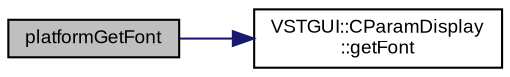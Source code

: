 digraph "platformGetFont"
{
  bgcolor="transparent";
  edge [fontname="Arial",fontsize="9",labelfontname="Arial",labelfontsize="9"];
  node [fontname="Arial",fontsize="9",shape=record];
  rankdir="LR";
  Node1 [label="platformGetFont",height=0.2,width=0.4,color="black", fillcolor="grey75", style="filled" fontcolor="black"];
  Node1 -> Node2 [color="midnightblue",fontsize="9",style="solid",fontname="Arial"];
  Node2 [label="VSTGUI::CParamDisplay\l::getFont",height=0.2,width=0.4,color="black",URL="$class_v_s_t_g_u_i_1_1_c_param_display.html#ac2eea76d360a5063d37f075be0bb28ee"];
}
